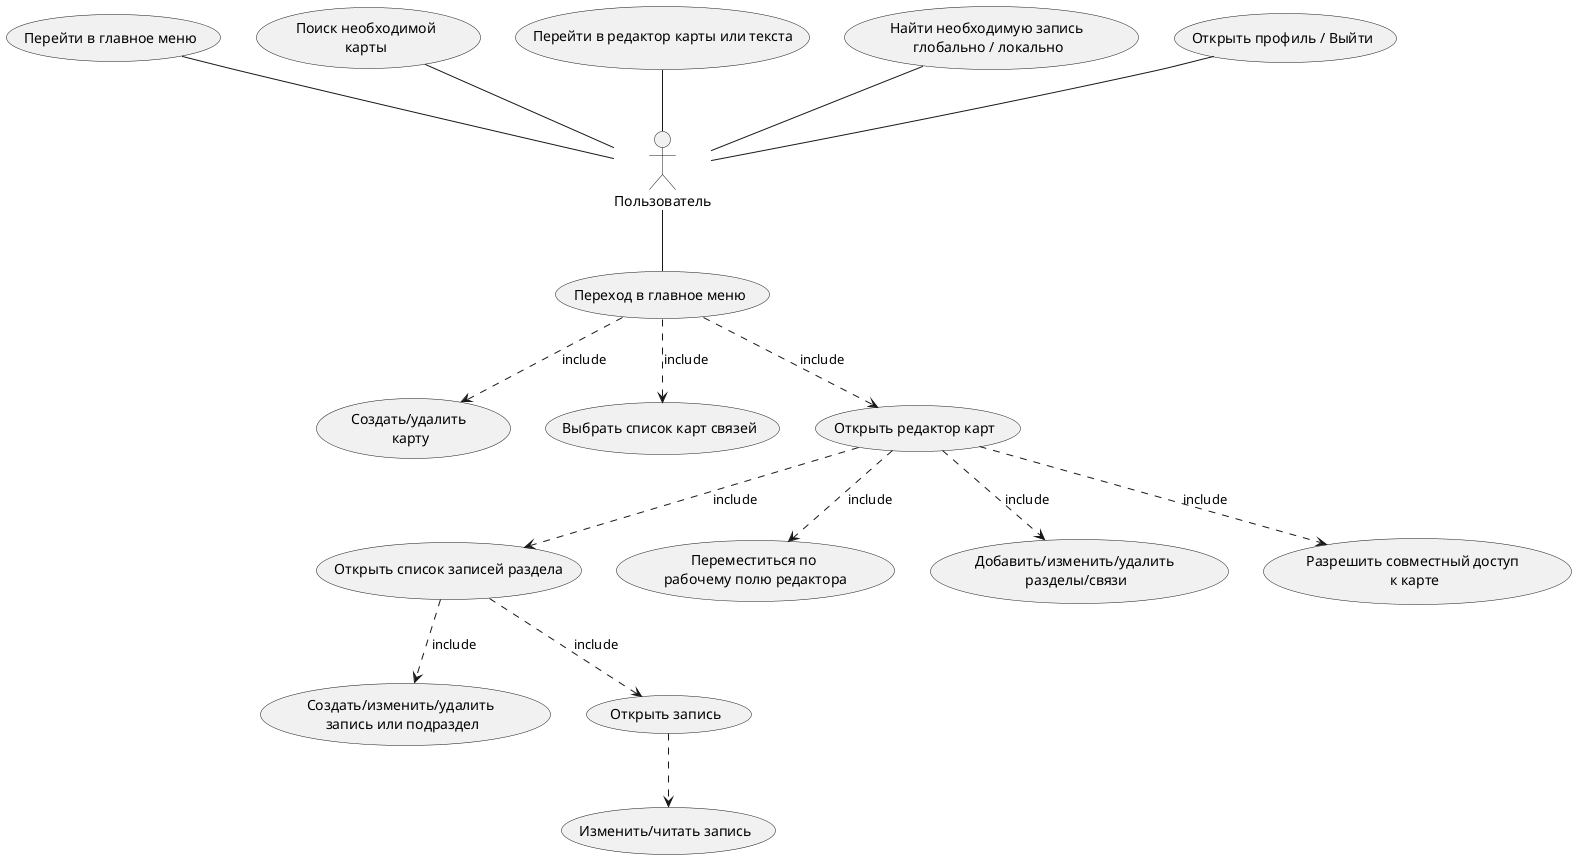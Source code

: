 @startuml Use Case

' (Аутентификация/регистрация \nв приложении) as (LoginForm)
' usecase UserData as "
' Данные пользователя
' --
' R,С,E,D"

' (Получение списка карт) as (UserMaps)
' usecase UserMap as "
' Карта
' --
' R,С,E,D"

' (Чтение карты) as (MapEditor)
' usecase MapNodes as "
' Узлы
' --
' R,С,E,D"
' usecase MapEdges as "
' Связи
' --
' R,С,E,D"

' (Получение списка статей узла) as (DocTree)
' usecase TreeDoc as "
' Статья
' --
' R,С,E,D"
' usecase TreeFolder as "
' Папка
' --
' R,С,E,D"

' (Работа со статьей) as (Document)
' usecase DocumentData as "
' Данные статьи
' --
' R,С,E,D"

actor Пользователь

        Пользователь -up- (Открыть профиль / Выйти)
        Пользователь -up- (Найти необходимую запись \nглобально / локально)
        Пользователь -up- (Перейти в редактор карты или текста)
        Пользователь -up- (Поиск необходимой\nкарты)
        Пользователь -up- (Перейти в главное меню)

        Пользователь -- (Переход в главное меню)
        
        (Переход в главное меню) .-> (Создать/удалить \nкарту) : include
        (Переход в главное меню) .-> (Выбрать список карт связей) : include
        (Переход в главное меню) .-> (Открыть редактор карт) : include
        
        (Открыть редактор карт) .down-> (Открыть список записей раздела) : include   
        (Открыть редактор карт) .down-> (Переместиться по \nрабочему полю редактора) : include 
        (Открыть редактор карт) .down-> (Добавить/изменить/удалить \nразделы/связи) : include  
        (Открыть редактор карт) .down-> (Разрешить совместный доступ \nк карте) : include

        (Открыть список записей раздела) .down-> (Создать/изменить/удалить \nзапись или подраздел) : include
        (Открыть список записей раздела) .down-> (Открыть запись) : include

        (Открыть запись) .-> (Изменить/читать запись)

    


' left to right direction
'     User --> (LoginForm)
'     (LoginForm) .-> (UserData)
    
'     User --> (UserMaps)
'     (UserMaps) .-> UserMap

'     ' UserMap <-- User2

'     User --> (MapEditor)
'     (MapEditor) .-> MapNodes
'     (MapEditor) .-> MapEdges

'     User --> (DocTree)
'     (DocTree) .-> TreeDoc
'     (DocTree) .-> TreeFolder

'     User --> (Document)
'     (Document) .-> DocumentData
@enduml